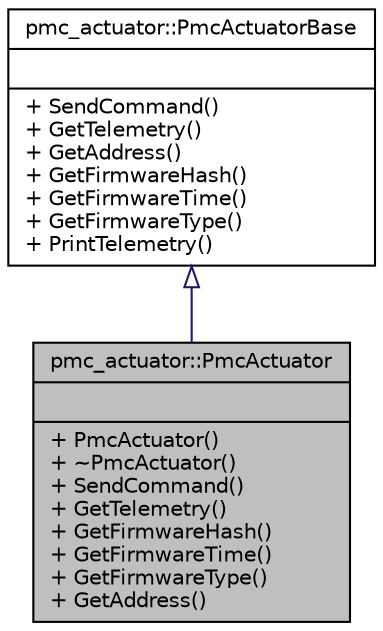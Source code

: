 digraph "pmc_actuator::PmcActuator"
{
 // LATEX_PDF_SIZE
  edge [fontname="Helvetica",fontsize="10",labelfontname="Helvetica",labelfontsize="10"];
  node [fontname="Helvetica",fontsize="10",shape=record];
  Node1 [label="{pmc_actuator::PmcActuator\n||+ PmcActuator()\l+ ~PmcActuator()\l+ SendCommand()\l+ GetTelemetry()\l+ GetFirmwareHash()\l+ GetFirmwareTime()\l+ GetFirmwareType()\l+ GetAddress()\l}",height=0.2,width=0.4,color="black", fillcolor="grey75", style="filled", fontcolor="black",tooltip=" "];
  Node2 -> Node1 [dir="back",color="midnightblue",fontsize="10",style="solid",arrowtail="onormal",fontname="Helvetica"];
  Node2 [label="{pmc_actuator::PmcActuatorBase\n||+ SendCommand()\l+ GetTelemetry()\l+ GetAddress()\l+ GetFirmwareHash()\l+ GetFirmwareTime()\l+ GetFirmwareType()\l+ PrintTelemetry()\l}",height=0.2,width=0.4,color="black", fillcolor="white", style="filled",URL="$classpmc__actuator_1_1PmcActuatorBase.html",tooltip=" "];
}
